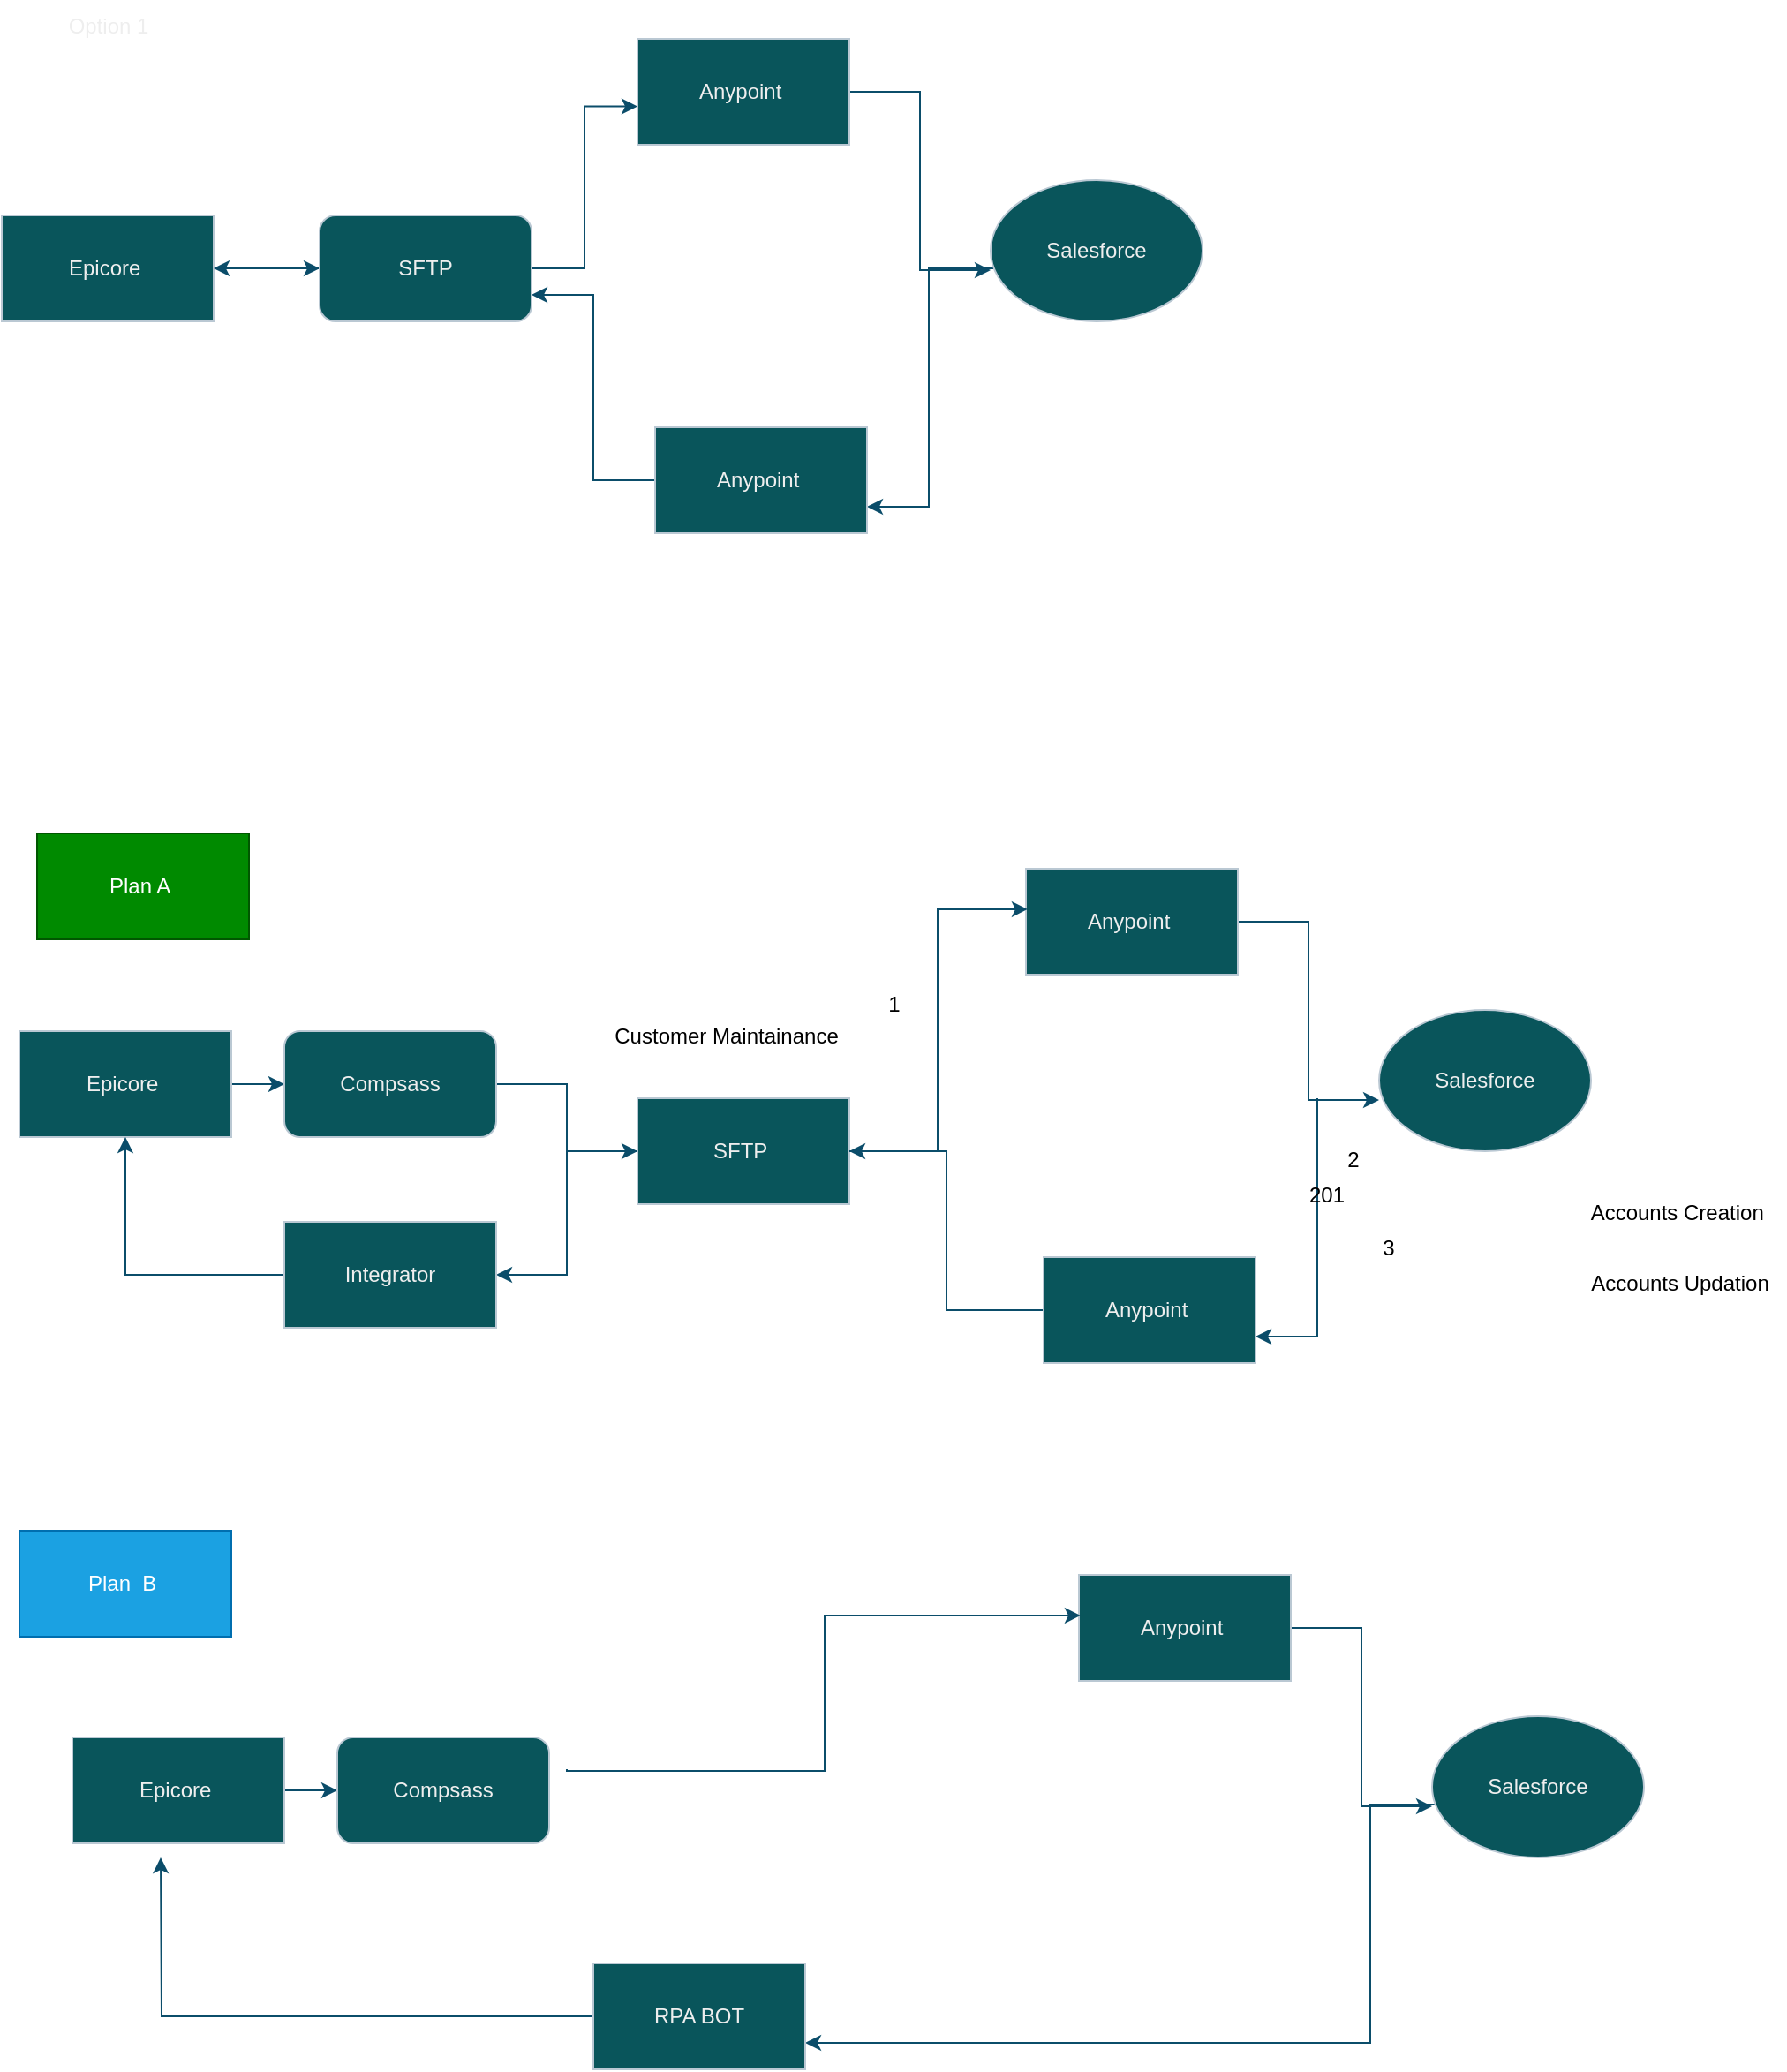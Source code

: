 <mxfile version="24.7.17" pages="2">
  <diagram name="Page-1" id="wYuPvYWm2NcK-HueDt-S">
    <mxGraphModel dx="1426" dy="747" grid="1" gridSize="10" guides="1" tooltips="1" connect="1" arrows="1" fold="1" page="1" pageScale="1" pageWidth="850" pageHeight="1100" background="#ffffff" math="0" shadow="0">
      <root>
        <mxCell id="0" />
        <mxCell id="1" parent="0" />
        <mxCell id="wUDPbdnFe70WBPyulDKf-5" style="edgeStyle=orthogonalEdgeStyle;rounded=0;orthogonalLoop=1;jettySize=auto;html=1;entryX=0;entryY=0.5;entryDx=0;entryDy=0;labelBackgroundColor=none;strokeColor=#0B4D6A;fontColor=default;" parent="1" source="wUDPbdnFe70WBPyulDKf-1" target="wUDPbdnFe70WBPyulDKf-3" edge="1">
          <mxGeometry relative="1" as="geometry" />
        </mxCell>
        <mxCell id="wUDPbdnFe70WBPyulDKf-1" value="Epicore&amp;nbsp;" style="rounded=0;whiteSpace=wrap;html=1;labelBackgroundColor=none;fillColor=#09555B;strokeColor=#BAC8D3;fontColor=#EEEEEE;" parent="1" vertex="1">
          <mxGeometry x="90" y="170" width="120" height="60" as="geometry" />
        </mxCell>
        <mxCell id="wUDPbdnFe70WBPyulDKf-11" style="edgeStyle=orthogonalEdgeStyle;rounded=0;orthogonalLoop=1;jettySize=auto;html=1;entryX=1;entryY=0.75;entryDx=0;entryDy=0;labelBackgroundColor=none;strokeColor=#0B4D6A;fontColor=default;" parent="1" source="wUDPbdnFe70WBPyulDKf-2" target="wUDPbdnFe70WBPyulDKf-10" edge="1">
          <mxGeometry relative="1" as="geometry">
            <Array as="points">
              <mxPoint x="615" y="200" />
              <mxPoint x="615" y="335" />
            </Array>
          </mxGeometry>
        </mxCell>
        <mxCell id="wUDPbdnFe70WBPyulDKf-2" value="Salesforce" style="ellipse;whiteSpace=wrap;html=1;labelBackgroundColor=none;fillColor=#09555B;strokeColor=#BAC8D3;fontColor=#EEEEEE;" parent="1" vertex="1">
          <mxGeometry x="650" y="150" width="120" height="80" as="geometry" />
        </mxCell>
        <mxCell id="wUDPbdnFe70WBPyulDKf-13" style="edgeStyle=orthogonalEdgeStyle;rounded=0;orthogonalLoop=1;jettySize=auto;html=1;labelBackgroundColor=none;strokeColor=#0B4D6A;fontColor=default;" parent="1" source="wUDPbdnFe70WBPyulDKf-3" target="wUDPbdnFe70WBPyulDKf-1" edge="1">
          <mxGeometry relative="1" as="geometry" />
        </mxCell>
        <mxCell id="wUDPbdnFe70WBPyulDKf-3" value="SFTP" style="rounded=1;whiteSpace=wrap;html=1;labelBackgroundColor=none;fillColor=#09555B;strokeColor=#BAC8D3;fontColor=#EEEEEE;" parent="1" vertex="1">
          <mxGeometry x="270" y="170" width="120" height="60" as="geometry" />
        </mxCell>
        <mxCell id="wUDPbdnFe70WBPyulDKf-6" style="edgeStyle=orthogonalEdgeStyle;rounded=0;orthogonalLoop=1;jettySize=auto;html=1;entryX=0;entryY=0.638;entryDx=0;entryDy=0;entryPerimeter=0;labelBackgroundColor=none;strokeColor=#0B4D6A;fontColor=default;" parent="1" source="wUDPbdnFe70WBPyulDKf-9" target="wUDPbdnFe70WBPyulDKf-2" edge="1">
          <mxGeometry relative="1" as="geometry" />
        </mxCell>
        <mxCell id="wUDPbdnFe70WBPyulDKf-8" value="" style="edgeStyle=orthogonalEdgeStyle;rounded=0;orthogonalLoop=1;jettySize=auto;html=1;entryX=0;entryY=0.638;entryDx=0;entryDy=0;entryPerimeter=0;labelBackgroundColor=none;strokeColor=#0B4D6A;fontColor=default;" parent="1" source="wUDPbdnFe70WBPyulDKf-3" target="wUDPbdnFe70WBPyulDKf-9" edge="1">
          <mxGeometry relative="1" as="geometry">
            <mxPoint x="390" y="100" as="sourcePoint" />
            <mxPoint x="650" y="201" as="targetPoint" />
          </mxGeometry>
        </mxCell>
        <mxCell id="wUDPbdnFe70WBPyulDKf-9" value="Anypoint&amp;nbsp;" style="rounded=0;whiteSpace=wrap;html=1;labelBackgroundColor=none;fillColor=#09555B;strokeColor=#BAC8D3;fontColor=#EEEEEE;" parent="1" vertex="1">
          <mxGeometry x="450" y="70" width="120" height="60" as="geometry" />
        </mxCell>
        <mxCell id="wUDPbdnFe70WBPyulDKf-12" style="edgeStyle=orthogonalEdgeStyle;rounded=0;orthogonalLoop=1;jettySize=auto;html=1;entryX=1;entryY=0.75;entryDx=0;entryDy=0;labelBackgroundColor=none;strokeColor=#0B4D6A;fontColor=default;" parent="1" source="wUDPbdnFe70WBPyulDKf-10" target="wUDPbdnFe70WBPyulDKf-3" edge="1">
          <mxGeometry relative="1" as="geometry" />
        </mxCell>
        <mxCell id="wUDPbdnFe70WBPyulDKf-10" value="Anypoint&amp;nbsp;" style="rounded=0;whiteSpace=wrap;html=1;labelBackgroundColor=none;fillColor=#09555B;strokeColor=#BAC8D3;fontColor=#EEEEEE;" parent="1" vertex="1">
          <mxGeometry x="460" y="290" width="120" height="60" as="geometry" />
        </mxCell>
        <mxCell id="wUDPbdnFe70WBPyulDKf-14" value="Option 1" style="text;html=1;align=center;verticalAlign=middle;resizable=0;points=[];autosize=1;strokeColor=none;fillColor=none;labelBackgroundColor=none;fontColor=#EEEEEE;" parent="1" vertex="1">
          <mxGeometry x="115" y="48" width="70" height="30" as="geometry" />
        </mxCell>
        <mxCell id="wUDPbdnFe70WBPyulDKf-16" style="edgeStyle=orthogonalEdgeStyle;rounded=0;orthogonalLoop=1;jettySize=auto;html=1;entryX=0;entryY=0.5;entryDx=0;entryDy=0;labelBackgroundColor=none;strokeColor=#0B4D6A;fontColor=default;" parent="1" source="wUDPbdnFe70WBPyulDKf-17" target="wUDPbdnFe70WBPyulDKf-21" edge="1">
          <mxGeometry relative="1" as="geometry" />
        </mxCell>
        <mxCell id="wUDPbdnFe70WBPyulDKf-17" value="Epicore&amp;nbsp;" style="rounded=0;whiteSpace=wrap;html=1;labelBackgroundColor=none;fillColor=#09555B;strokeColor=#BAC8D3;fontColor=#EEEEEE;" parent="1" vertex="1">
          <mxGeometry x="100" y="632" width="120" height="60" as="geometry" />
        </mxCell>
        <mxCell id="wUDPbdnFe70WBPyulDKf-18" style="edgeStyle=orthogonalEdgeStyle;rounded=0;orthogonalLoop=1;jettySize=auto;html=1;entryX=1;entryY=0.75;entryDx=0;entryDy=0;labelBackgroundColor=none;strokeColor=#0B4D6A;fontColor=default;" parent="1" source="0J_4nR7kKO_h-hr02DZh-2" target="wUDPbdnFe70WBPyulDKf-26" edge="1">
          <mxGeometry relative="1" as="geometry">
            <Array as="points">
              <mxPoint x="835" y="670" />
              <mxPoint x="835" y="805" />
            </Array>
          </mxGeometry>
        </mxCell>
        <mxCell id="wUDPbdnFe70WBPyulDKf-19" value="Salesforce" style="ellipse;whiteSpace=wrap;html=1;labelBackgroundColor=none;fillColor=#09555B;strokeColor=#BAC8D3;fontColor=#EEEEEE;" parent="1" vertex="1">
          <mxGeometry x="870" y="620" width="120" height="80" as="geometry" />
        </mxCell>
        <mxCell id="wUDPbdnFe70WBPyulDKf-29" style="edgeStyle=orthogonalEdgeStyle;rounded=0;orthogonalLoop=1;jettySize=auto;html=1;exitX=1;exitY=0.5;exitDx=0;exitDy=0;entryX=0;entryY=0.5;entryDx=0;entryDy=0;labelBackgroundColor=none;strokeColor=#0B4D6A;fontColor=default;" parent="1" source="wUDPbdnFe70WBPyulDKf-21" target="wUDPbdnFe70WBPyulDKf-28" edge="1">
          <mxGeometry relative="1" as="geometry" />
        </mxCell>
        <mxCell id="wUDPbdnFe70WBPyulDKf-21" value="Compsass" style="rounded=1;whiteSpace=wrap;html=1;labelBackgroundColor=none;fillColor=#09555B;strokeColor=#BAC8D3;fontColor=#EEEEEE;" parent="1" vertex="1">
          <mxGeometry x="250" y="632" width="120" height="60" as="geometry" />
        </mxCell>
        <mxCell id="wUDPbdnFe70WBPyulDKf-22" style="edgeStyle=orthogonalEdgeStyle;rounded=0;orthogonalLoop=1;jettySize=auto;html=1;entryX=0;entryY=0.638;entryDx=0;entryDy=0;entryPerimeter=0;labelBackgroundColor=none;strokeColor=#0B4D6A;fontColor=default;" parent="1" source="wUDPbdnFe70WBPyulDKf-24" target="wUDPbdnFe70WBPyulDKf-19" edge="1">
          <mxGeometry relative="1" as="geometry" />
        </mxCell>
        <mxCell id="wUDPbdnFe70WBPyulDKf-24" value="Anypoint&amp;nbsp;" style="rounded=0;whiteSpace=wrap;html=1;labelBackgroundColor=none;fillColor=#09555B;strokeColor=#BAC8D3;fontColor=#EEEEEE;" parent="1" vertex="1">
          <mxGeometry x="670" y="540" width="120" height="60" as="geometry" />
        </mxCell>
        <mxCell id="wUDPbdnFe70WBPyulDKf-32" style="edgeStyle=orthogonalEdgeStyle;rounded=0;orthogonalLoop=1;jettySize=auto;html=1;entryX=1;entryY=0.5;entryDx=0;entryDy=0;labelBackgroundColor=none;strokeColor=#0B4D6A;fontColor=default;" parent="1" source="wUDPbdnFe70WBPyulDKf-26" target="wUDPbdnFe70WBPyulDKf-28" edge="1">
          <mxGeometry relative="1" as="geometry" />
        </mxCell>
        <mxCell id="wUDPbdnFe70WBPyulDKf-26" value="Anypoint&amp;nbsp;" style="rounded=0;whiteSpace=wrap;html=1;labelBackgroundColor=none;fillColor=#09555B;strokeColor=#BAC8D3;fontColor=#EEEEEE;" parent="1" vertex="1">
          <mxGeometry x="680" y="760" width="120" height="60" as="geometry" />
        </mxCell>
        <mxCell id="wUDPbdnFe70WBPyulDKf-27" value="Plan A&amp;nbsp;" style="text;html=1;align=center;verticalAlign=middle;resizable=0;points=[];autosize=1;strokeColor=none;fillColor=none;labelBackgroundColor=none;fontColor=#EEEEEE;" parent="1" vertex="1">
          <mxGeometry x="130" y="510" width="60" height="30" as="geometry" />
        </mxCell>
        <mxCell id="wUDPbdnFe70WBPyulDKf-33" style="edgeStyle=orthogonalEdgeStyle;rounded=0;orthogonalLoop=1;jettySize=auto;html=1;entryX=1;entryY=0.5;entryDx=0;entryDy=0;labelBackgroundColor=none;strokeColor=#0B4D6A;fontColor=default;" parent="1" source="wUDPbdnFe70WBPyulDKf-28" target="wUDPbdnFe70WBPyulDKf-31" edge="1">
          <mxGeometry relative="1" as="geometry" />
        </mxCell>
        <mxCell id="wUDPbdnFe70WBPyulDKf-28" value="SFTP&amp;nbsp;" style="rounded=0;whiteSpace=wrap;html=1;labelBackgroundColor=none;fillColor=#09555B;strokeColor=#BAC8D3;fontColor=#EEEEEE;" parent="1" vertex="1">
          <mxGeometry x="450" y="670" width="120" height="60" as="geometry" />
        </mxCell>
        <mxCell id="wUDPbdnFe70WBPyulDKf-30" style="edgeStyle=orthogonalEdgeStyle;rounded=0;orthogonalLoop=1;jettySize=auto;html=1;entryX=0.008;entryY=0.383;entryDx=0;entryDy=0;entryPerimeter=0;labelBackgroundColor=none;strokeColor=#0B4D6A;fontColor=default;" parent="1" source="wUDPbdnFe70WBPyulDKf-28" target="wUDPbdnFe70WBPyulDKf-24" edge="1">
          <mxGeometry relative="1" as="geometry" />
        </mxCell>
        <mxCell id="wUDPbdnFe70WBPyulDKf-34" style="edgeStyle=orthogonalEdgeStyle;rounded=0;orthogonalLoop=1;jettySize=auto;html=1;entryX=0.5;entryY=1;entryDx=0;entryDy=0;labelBackgroundColor=none;strokeColor=#0B4D6A;fontColor=default;" parent="1" source="wUDPbdnFe70WBPyulDKf-31" target="wUDPbdnFe70WBPyulDKf-17" edge="1">
          <mxGeometry relative="1" as="geometry" />
        </mxCell>
        <mxCell id="wUDPbdnFe70WBPyulDKf-31" value="Integrator" style="rounded=0;whiteSpace=wrap;html=1;labelBackgroundColor=none;fillColor=#09555B;strokeColor=#BAC8D3;fontColor=#EEEEEE;" parent="1" vertex="1">
          <mxGeometry x="250" y="740" width="120" height="60" as="geometry" />
        </mxCell>
        <mxCell id="wUDPbdnFe70WBPyulDKf-35" value="Plan B&amp;nbsp;" style="text;html=1;align=center;verticalAlign=middle;resizable=0;points=[];autosize=1;strokeColor=none;fillColor=none;labelBackgroundColor=none;fontColor=#EEEEEE;" parent="1" vertex="1">
          <mxGeometry x="100" y="930" width="60" height="30" as="geometry" />
        </mxCell>
        <mxCell id="wUDPbdnFe70WBPyulDKf-36" style="edgeStyle=orthogonalEdgeStyle;rounded=0;orthogonalLoop=1;jettySize=auto;html=1;entryX=0;entryY=0.5;entryDx=0;entryDy=0;labelBackgroundColor=none;strokeColor=#0B4D6A;fontColor=default;" parent="1" source="wUDPbdnFe70WBPyulDKf-37" target="wUDPbdnFe70WBPyulDKf-41" edge="1">
          <mxGeometry relative="1" as="geometry" />
        </mxCell>
        <mxCell id="wUDPbdnFe70WBPyulDKf-37" value="Epicore&amp;nbsp;" style="rounded=0;whiteSpace=wrap;html=1;labelBackgroundColor=none;fillColor=#09555B;strokeColor=#BAC8D3;fontColor=#EEEEEE;" parent="1" vertex="1">
          <mxGeometry x="130" y="1032" width="120" height="60" as="geometry" />
        </mxCell>
        <mxCell id="wUDPbdnFe70WBPyulDKf-38" style="edgeStyle=orthogonalEdgeStyle;rounded=0;orthogonalLoop=1;jettySize=auto;html=1;entryX=1;entryY=0.75;entryDx=0;entryDy=0;labelBackgroundColor=none;strokeColor=#0B4D6A;fontColor=default;" parent="1" source="wUDPbdnFe70WBPyulDKf-39" target="wUDPbdnFe70WBPyulDKf-45" edge="1">
          <mxGeometry relative="1" as="geometry">
            <Array as="points">
              <mxPoint x="865" y="1070" />
              <mxPoint x="865" y="1205" />
            </Array>
          </mxGeometry>
        </mxCell>
        <mxCell id="wUDPbdnFe70WBPyulDKf-39" value="Salesforce" style="ellipse;whiteSpace=wrap;html=1;labelBackgroundColor=none;fillColor=#09555B;strokeColor=#BAC8D3;fontColor=#EEEEEE;" parent="1" vertex="1">
          <mxGeometry x="900" y="1020" width="120" height="80" as="geometry" />
        </mxCell>
        <mxCell id="wUDPbdnFe70WBPyulDKf-41" value="Compsass" style="rounded=1;whiteSpace=wrap;html=1;labelBackgroundColor=none;fillColor=#09555B;strokeColor=#BAC8D3;fontColor=#EEEEEE;" parent="1" vertex="1">
          <mxGeometry x="280" y="1032" width="120" height="60" as="geometry" />
        </mxCell>
        <mxCell id="wUDPbdnFe70WBPyulDKf-42" style="edgeStyle=orthogonalEdgeStyle;rounded=0;orthogonalLoop=1;jettySize=auto;html=1;entryX=0;entryY=0.638;entryDx=0;entryDy=0;entryPerimeter=0;labelBackgroundColor=none;strokeColor=#0B4D6A;fontColor=default;" parent="1" source="wUDPbdnFe70WBPyulDKf-43" target="wUDPbdnFe70WBPyulDKf-39" edge="1">
          <mxGeometry relative="1" as="geometry" />
        </mxCell>
        <mxCell id="wUDPbdnFe70WBPyulDKf-43" value="Anypoint&amp;nbsp;" style="rounded=0;whiteSpace=wrap;html=1;labelBackgroundColor=none;fillColor=#09555B;strokeColor=#BAC8D3;fontColor=#EEEEEE;" parent="1" vertex="1">
          <mxGeometry x="700" y="940" width="120" height="60" as="geometry" />
        </mxCell>
        <mxCell id="wUDPbdnFe70WBPyulDKf-51" style="edgeStyle=orthogonalEdgeStyle;rounded=0;orthogonalLoop=1;jettySize=auto;html=1;labelBackgroundColor=none;strokeColor=#0B4D6A;fontColor=default;" parent="1" source="wUDPbdnFe70WBPyulDKf-45" edge="1">
          <mxGeometry relative="1" as="geometry">
            <mxPoint x="180" y="1100" as="targetPoint" />
          </mxGeometry>
        </mxCell>
        <mxCell id="wUDPbdnFe70WBPyulDKf-45" value="RPA BOT" style="rounded=0;whiteSpace=wrap;html=1;labelBackgroundColor=none;fillColor=#09555B;strokeColor=#BAC8D3;fontColor=#EEEEEE;" parent="1" vertex="1">
          <mxGeometry x="425" y="1160" width="120" height="60" as="geometry" />
        </mxCell>
        <mxCell id="wUDPbdnFe70WBPyulDKf-48" style="edgeStyle=orthogonalEdgeStyle;rounded=0;orthogonalLoop=1;jettySize=auto;html=1;entryX=0.008;entryY=0.383;entryDx=0;entryDy=0;entryPerimeter=0;labelBackgroundColor=none;strokeColor=#0B4D6A;fontColor=default;" parent="1" target="wUDPbdnFe70WBPyulDKf-43" edge="1">
          <mxGeometry relative="1" as="geometry">
            <mxPoint x="410" y="1050" as="sourcePoint" />
            <Array as="points">
              <mxPoint x="410" y="1051" />
              <mxPoint x="556" y="1051" />
              <mxPoint x="556" y="963" />
            </Array>
          </mxGeometry>
        </mxCell>
        <mxCell id="wUDPbdnFe70WBPyulDKf-52" value="Plan A&amp;nbsp;" style="rounded=0;whiteSpace=wrap;html=1;labelBackgroundColor=none;fillColor=#008a00;strokeColor=#005700;fontColor=#ffffff;" parent="1" vertex="1">
          <mxGeometry x="110" y="520" width="120" height="60" as="geometry" />
        </mxCell>
        <mxCell id="wUDPbdnFe70WBPyulDKf-53" value="Plan&amp;nbsp; B&amp;nbsp;" style="rounded=0;whiteSpace=wrap;html=1;labelBackgroundColor=none;fillColor=#1ba1e2;strokeColor=#006EAF;fontColor=#ffffff;" parent="1" vertex="1">
          <mxGeometry x="100" y="915" width="120" height="60" as="geometry" />
        </mxCell>
        <mxCell id="0J_4nR7kKO_h-hr02DZh-1" value="Customer Maintainance" style="text;html=1;align=center;verticalAlign=middle;resizable=0;points=[];autosize=1;strokeColor=none;fillColor=none;" parent="1" vertex="1">
          <mxGeometry x="425" y="620" width="150" height="30" as="geometry" />
        </mxCell>
        <mxCell id="0J_4nR7kKO_h-hr02DZh-2" value="201" style="text;html=1;align=center;verticalAlign=middle;resizable=0;points=[];autosize=1;strokeColor=none;fillColor=none;" parent="1" vertex="1">
          <mxGeometry x="820" y="710" width="40" height="30" as="geometry" />
        </mxCell>
        <mxCell id="0J_4nR7kKO_h-hr02DZh-4" value="Accounts Creation&amp;nbsp;" style="text;html=1;align=center;verticalAlign=middle;resizable=0;points=[];autosize=1;strokeColor=none;fillColor=none;" parent="1" vertex="1">
          <mxGeometry x="980" y="720" width="120" height="30" as="geometry" />
        </mxCell>
        <mxCell id="0J_4nR7kKO_h-hr02DZh-5" value="Accounts Updation" style="text;html=1;align=center;verticalAlign=middle;resizable=0;points=[];autosize=1;strokeColor=none;fillColor=none;" parent="1" vertex="1">
          <mxGeometry x="980" y="760" width="120" height="30" as="geometry" />
        </mxCell>
        <mxCell id="0J_4nR7kKO_h-hr02DZh-6" value="1" style="text;html=1;align=center;verticalAlign=middle;resizable=0;points=[];autosize=1;strokeColor=none;fillColor=none;" parent="1" vertex="1">
          <mxGeometry x="580" y="602" width="30" height="30" as="geometry" />
        </mxCell>
        <mxCell id="0J_4nR7kKO_h-hr02DZh-7" value="2" style="text;html=1;align=center;verticalAlign=middle;resizable=0;points=[];autosize=1;strokeColor=none;fillColor=none;" parent="1" vertex="1">
          <mxGeometry x="840" y="690" width="30" height="30" as="geometry" />
        </mxCell>
        <mxCell id="0J_4nR7kKO_h-hr02DZh-8" value="3" style="text;html=1;align=center;verticalAlign=middle;resizable=0;points=[];autosize=1;strokeColor=none;fillColor=none;" parent="1" vertex="1">
          <mxGeometry x="860" y="740" width="30" height="30" as="geometry" />
        </mxCell>
      </root>
    </mxGraphModel>
  </diagram>
  <diagram id="3cSJjNYGmxpZg2zmQv0p" name="Page-2">
    <mxGraphModel dx="1426" dy="747" grid="1" gridSize="10" guides="1" tooltips="1" connect="1" arrows="1" fold="1" page="1" pageScale="1" pageWidth="850" pageHeight="1100" math="0" shadow="0">
      <root>
        <mxCell id="0" />
        <mxCell id="1" parent="0" />
        <mxCell id="VwpGQ6u4srVAES7ghstJ-9" style="edgeStyle=orthogonalEdgeStyle;rounded=0;orthogonalLoop=1;jettySize=auto;html=1;entryX=0.5;entryY=1;entryDx=0;entryDy=0;" edge="1" parent="1" source="3_RDvNyo-6aReWQ6BsRK-1" target="3_RDvNyo-6aReWQ6BsRK-3">
          <mxGeometry relative="1" as="geometry" />
        </mxCell>
        <mxCell id="3_RDvNyo-6aReWQ6BsRK-1" value="SFTP&amp;nbsp;" style="rounded=0;whiteSpace=wrap;html=1;" vertex="1" parent="1">
          <mxGeometry x="300" y="500" width="120" height="60" as="geometry" />
        </mxCell>
        <mxCell id="3_RDvNyo-6aReWQ6BsRK-2" value="Epicore sAPI" style="rounded=0;whiteSpace=wrap;html=1;" vertex="1" parent="1">
          <mxGeometry x="306" y="650" width="120" height="60" as="geometry" />
        </mxCell>
        <mxCell id="VwpGQ6u4srVAES7ghstJ-10" style="rounded=0;orthogonalLoop=1;jettySize=auto;html=1;entryX=0.25;entryY=0;entryDx=0;entryDy=0;" edge="1" parent="1" source="3_RDvNyo-6aReWQ6BsRK-3" target="VwpGQ6u4srVAES7ghstJ-2">
          <mxGeometry relative="1" as="geometry" />
        </mxCell>
        <mxCell id="3_RDvNyo-6aReWQ6BsRK-3" value="Customer Maintenance" style="rounded=0;whiteSpace=wrap;html=1;" vertex="1" parent="1">
          <mxGeometry x="300" y="270" width="120" height="60" as="geometry" />
        </mxCell>
        <mxCell id="VwpGQ6u4srVAES7ghstJ-4" style="rounded=0;orthogonalLoop=1;jettySize=auto;html=1;" edge="1" parent="1" source="VwpGQ6u4srVAES7ghstJ-1" target="3_RDvNyo-6aReWQ6BsRK-1">
          <mxGeometry relative="1" as="geometry" />
        </mxCell>
        <mxCell id="VwpGQ6u4srVAES7ghstJ-1" value="Account&amp;nbsp; Management 201" style="rounded=0;whiteSpace=wrap;html=1;" vertex="1" parent="1">
          <mxGeometry x="530" y="270" width="120" height="60" as="geometry" />
        </mxCell>
        <mxCell id="VwpGQ6u4srVAES7ghstJ-3" style="edgeStyle=orthogonalEdgeStyle;rounded=0;orthogonalLoop=1;jettySize=auto;html=1;entryX=0.5;entryY=1;entryDx=0;entryDy=0;" edge="1" parent="1" source="VwpGQ6u4srVAES7ghstJ-2" target="VwpGQ6u4srVAES7ghstJ-1">
          <mxGeometry relative="1" as="geometry">
            <Array as="points">
              <mxPoint x="590" y="570" />
              <mxPoint x="590" y="570" />
            </Array>
          </mxGeometry>
        </mxCell>
        <mxCell id="VwpGQ6u4srVAES7ghstJ-12" style="edgeStyle=orthogonalEdgeStyle;rounded=0;orthogonalLoop=1;jettySize=auto;html=1;entryX=0.5;entryY=0;entryDx=0;entryDy=0;" edge="1" parent="1" source="VwpGQ6u4srVAES7ghstJ-2" target="VwpGQ6u4srVAES7ghstJ-11">
          <mxGeometry relative="1" as="geometry" />
        </mxCell>
        <mxCell id="VwpGQ6u4srVAES7ghstJ-2" value="SF sAPI" style="rounded=0;whiteSpace=wrap;html=1;" vertex="1" parent="1">
          <mxGeometry x="550" y="650" width="120" height="60" as="geometry" />
        </mxCell>
        <mxCell id="VwpGQ6u4srVAES7ghstJ-5" value="Create and Update" style="text;html=1;align=center;verticalAlign=middle;whiteSpace=wrap;rounded=0;" vertex="1" parent="1">
          <mxGeometry x="680" y="270" width="80" height="50" as="geometry" />
        </mxCell>
        <mxCell id="VwpGQ6u4srVAES7ghstJ-8" value="" style="endArrow=classic;startArrow=classic;html=1;rounded=0;entryX=0.5;entryY=1;entryDx=0;entryDy=0;" edge="1" parent="1" target="3_RDvNyo-6aReWQ6BsRK-1">
          <mxGeometry width="50" height="50" relative="1" as="geometry">
            <mxPoint x="360" y="650" as="sourcePoint" />
            <mxPoint x="410" y="600" as="targetPoint" />
          </mxGeometry>
        </mxCell>
        <mxCell id="VwpGQ6u4srVAES7ghstJ-11" value="Salesforce&amp;nbsp;" style="rounded=0;whiteSpace=wrap;html=1;" vertex="1" parent="1">
          <mxGeometry x="550" y="800" width="120" height="60" as="geometry" />
        </mxCell>
        <mxCell id="VwpGQ6u4srVAES7ghstJ-14" style="edgeStyle=orthogonalEdgeStyle;rounded=0;orthogonalLoop=1;jettySize=auto;html=1;" edge="1" parent="1" source="VwpGQ6u4srVAES7ghstJ-13">
          <mxGeometry relative="1" as="geometry">
            <mxPoint x="366" y="720" as="targetPoint" />
          </mxGeometry>
        </mxCell>
        <mxCell id="VwpGQ6u4srVAES7ghstJ-13" value="Epicore" style="rounded=0;whiteSpace=wrap;html=1;" vertex="1" parent="1">
          <mxGeometry x="306" y="790" width="120" height="60" as="geometry" />
        </mxCell>
      </root>
    </mxGraphModel>
  </diagram>
</mxfile>
